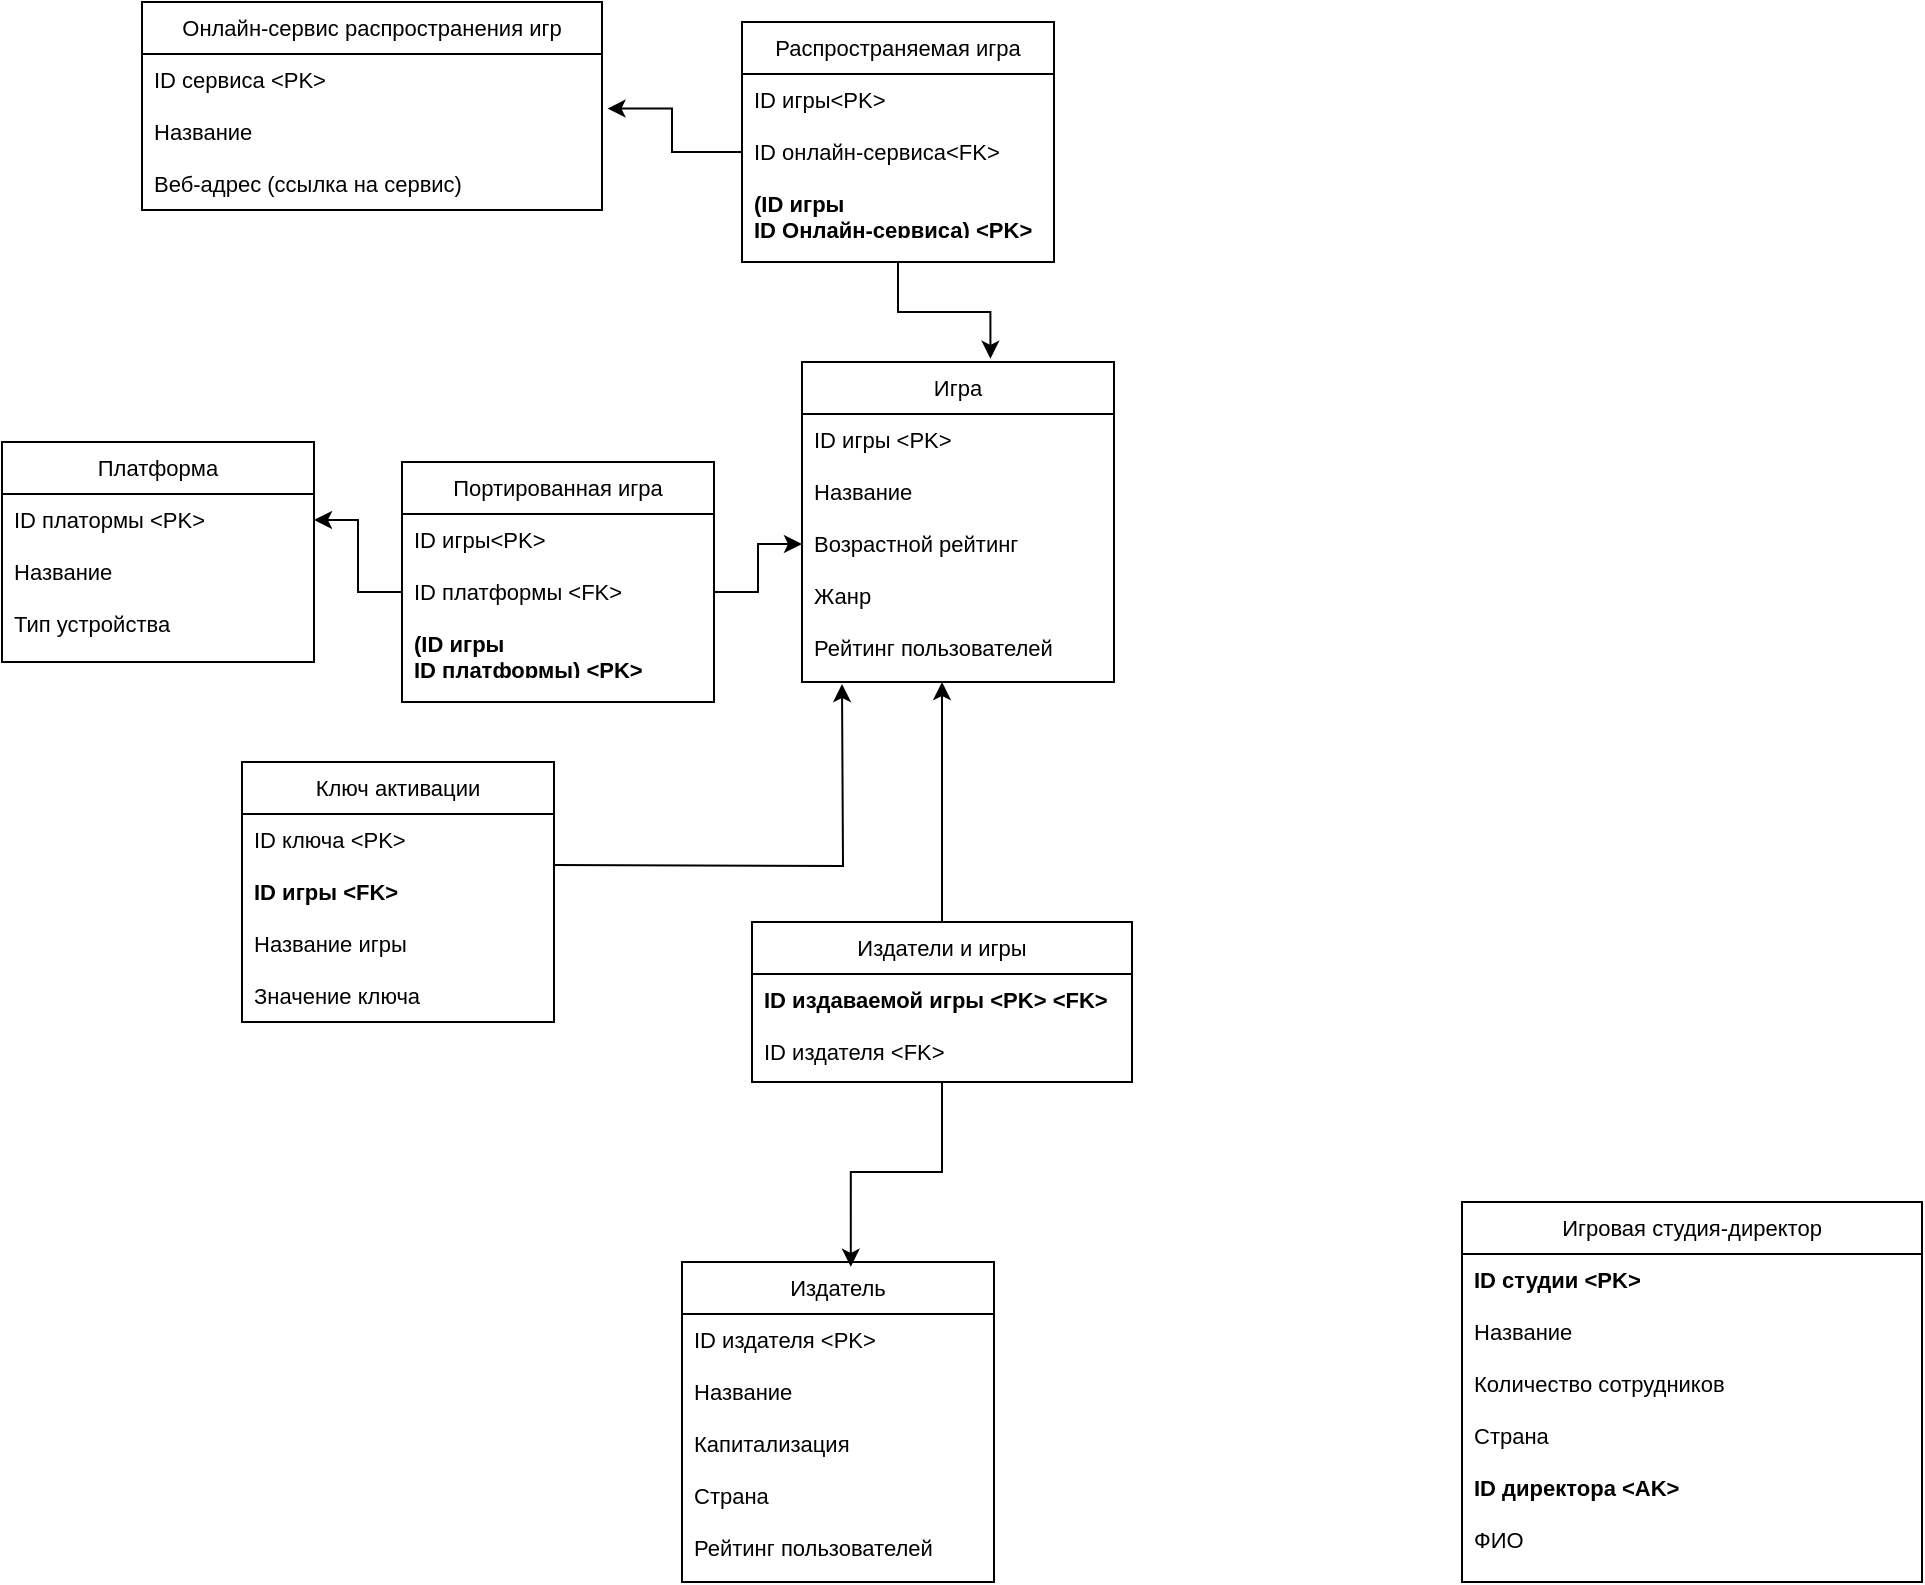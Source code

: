 <mxfile version="22.1.7" type="github">
  <diagram id="C5RBs43oDa-KdzZeNtuy" name="Page-1">
    <mxGraphModel dx="784" dy="993" grid="1" gridSize="10" guides="1" tooltips="1" connect="1" arrows="1" fold="1" page="1" pageScale="1" pageWidth="1169" pageHeight="1654" math="0" shadow="0">
      <root>
        <mxCell id="WIyWlLk6GJQsqaUBKTNV-0" />
        <mxCell id="WIyWlLk6GJQsqaUBKTNV-1" parent="WIyWlLk6GJQsqaUBKTNV-0" />
        <mxCell id="zkfFHV4jXpPFQw0GAbJ--0" value="Онлайн-сервис распространения игр" style="swimlane;fontStyle=0;align=center;verticalAlign=top;childLayout=stackLayout;horizontal=1;startSize=26;horizontalStack=0;resizeParent=1;resizeLast=0;collapsible=1;marginBottom=0;rounded=0;shadow=0;strokeWidth=1;fontSize=11;" parent="WIyWlLk6GJQsqaUBKTNV-1" vertex="1">
          <mxGeometry x="90" y="30" width="230" height="104" as="geometry">
            <mxRectangle x="230" y="140" width="160" height="26" as="alternateBounds" />
          </mxGeometry>
        </mxCell>
        <mxCell id="zkfFHV4jXpPFQw0GAbJ--2" value="ID сервиса &lt;PK&gt;" style="text;align=left;verticalAlign=top;spacingLeft=4;spacingRight=4;overflow=hidden;rotatable=0;points=[[0,0.5],[1,0.5]];portConstraint=eastwest;rounded=0;shadow=0;html=0;fontSize=11;" parent="zkfFHV4jXpPFQw0GAbJ--0" vertex="1">
          <mxGeometry y="26" width="230" height="26" as="geometry" />
        </mxCell>
        <mxCell id="zkfFHV4jXpPFQw0GAbJ--3" value="Название" style="text;align=left;verticalAlign=top;spacingLeft=4;spacingRight=4;overflow=hidden;rotatable=0;points=[[0,0.5],[1,0.5]];portConstraint=eastwest;rounded=0;shadow=0;html=0;fontSize=11;" parent="zkfFHV4jXpPFQw0GAbJ--0" vertex="1">
          <mxGeometry y="52" width="230" height="26" as="geometry" />
        </mxCell>
        <mxCell id="zkfFHV4jXpPFQw0GAbJ--5" value="Веб-адрес (ссылка на сервис)" style="text;align=left;verticalAlign=top;spacingLeft=4;spacingRight=4;overflow=hidden;rotatable=0;points=[[0,0.5],[1,0.5]];portConstraint=eastwest;fontSize=11;" parent="zkfFHV4jXpPFQw0GAbJ--0" vertex="1">
          <mxGeometry y="78" width="230" height="26" as="geometry" />
        </mxCell>
        <mxCell id="G1TzxYJmEAVzhf6MNtJ4-3" value="Игра" style="swimlane;fontStyle=0;align=center;verticalAlign=top;childLayout=stackLayout;horizontal=1;startSize=26;horizontalStack=0;resizeParent=1;resizeLast=0;collapsible=1;marginBottom=0;rounded=0;shadow=0;strokeWidth=1;fontSize=11;" vertex="1" parent="WIyWlLk6GJQsqaUBKTNV-1">
          <mxGeometry x="420" y="210" width="156" height="160" as="geometry">
            <mxRectangle x="230" y="140" width="160" height="26" as="alternateBounds" />
          </mxGeometry>
        </mxCell>
        <mxCell id="G1TzxYJmEAVzhf6MNtJ4-4" value="ID игры &lt;PK&gt;" style="text;align=left;verticalAlign=top;spacingLeft=4;spacingRight=4;overflow=hidden;rotatable=0;points=[[0,0.5],[1,0.5]];portConstraint=eastwest;rounded=0;shadow=0;html=0;fontSize=11;fontStyle=0" vertex="1" parent="G1TzxYJmEAVzhf6MNtJ4-3">
          <mxGeometry y="26" width="156" height="26" as="geometry" />
        </mxCell>
        <mxCell id="G1TzxYJmEAVzhf6MNtJ4-5" value="Название" style="text;align=left;verticalAlign=top;spacingLeft=4;spacingRight=4;overflow=hidden;rotatable=0;points=[[0,0.5],[1,0.5]];portConstraint=eastwest;rounded=0;shadow=0;html=0;fontSize=11;" vertex="1" parent="G1TzxYJmEAVzhf6MNtJ4-3">
          <mxGeometry y="52" width="156" height="26" as="geometry" />
        </mxCell>
        <mxCell id="G1TzxYJmEAVzhf6MNtJ4-6" value="Возрастной рейтинг&#xa;" style="text;align=left;verticalAlign=top;spacingLeft=4;spacingRight=4;overflow=hidden;rotatable=0;points=[[0,0.5],[1,0.5]];portConstraint=eastwest;fontSize=11;" vertex="1" parent="G1TzxYJmEAVzhf6MNtJ4-3">
          <mxGeometry y="78" width="156" height="26" as="geometry" />
        </mxCell>
        <mxCell id="G1TzxYJmEAVzhf6MNtJ4-7" value="Жанр&#xa;" style="text;align=left;verticalAlign=top;spacingLeft=4;spacingRight=4;overflow=hidden;rotatable=0;points=[[0,0.5],[1,0.5]];portConstraint=eastwest;fontSize=11;" vertex="1" parent="G1TzxYJmEAVzhf6MNtJ4-3">
          <mxGeometry y="104" width="156" height="26" as="geometry" />
        </mxCell>
        <mxCell id="G1TzxYJmEAVzhf6MNtJ4-8" value="Рейтинг пользователей&#xa;" style="text;align=left;verticalAlign=top;spacingLeft=4;spacingRight=4;overflow=hidden;rotatable=0;points=[[0,0.5],[1,0.5]];portConstraint=eastwest;fontSize=11;" vertex="1" parent="G1TzxYJmEAVzhf6MNtJ4-3">
          <mxGeometry y="130" width="156" height="26" as="geometry" />
        </mxCell>
        <mxCell id="G1TzxYJmEAVzhf6MNtJ4-10" value="Распространяемая игра" style="swimlane;fontStyle=0;align=center;verticalAlign=top;childLayout=stackLayout;horizontal=1;startSize=26;horizontalStack=0;resizeParent=1;resizeLast=0;collapsible=1;marginBottom=0;rounded=0;shadow=0;strokeWidth=1;fontSize=11;" vertex="1" parent="WIyWlLk6GJQsqaUBKTNV-1">
          <mxGeometry x="390" y="40" width="156" height="120" as="geometry">
            <mxRectangle x="230" y="140" width="160" height="26" as="alternateBounds" />
          </mxGeometry>
        </mxCell>
        <mxCell id="G1TzxYJmEAVzhf6MNtJ4-11" value="ID игры&lt;PK&gt;" style="text;align=left;verticalAlign=top;spacingLeft=4;spacingRight=4;overflow=hidden;rotatable=0;points=[[0,0.5],[1,0.5]];portConstraint=eastwest;rounded=0;shadow=0;html=0;fontSize=11;fontStyle=0" vertex="1" parent="G1TzxYJmEAVzhf6MNtJ4-10">
          <mxGeometry y="26" width="156" height="26" as="geometry" />
        </mxCell>
        <mxCell id="G1TzxYJmEAVzhf6MNtJ4-12" value="ID онлайн-сервиса&lt;FK&gt;" style="text;align=left;verticalAlign=top;spacingLeft=4;spacingRight=4;overflow=hidden;rotatable=0;points=[[0,0.5],[1,0.5]];portConstraint=eastwest;rounded=0;shadow=0;html=0;fontSize=11;" vertex="1" parent="G1TzxYJmEAVzhf6MNtJ4-10">
          <mxGeometry y="52" width="156" height="26" as="geometry" />
        </mxCell>
        <mxCell id="G1TzxYJmEAVzhf6MNtJ4-28" value="(ID игры &#xa;ID Онлайн-сервиса) &lt;PK&gt;" style="text;align=left;verticalAlign=top;spacingLeft=4;spacingRight=4;overflow=hidden;rotatable=0;points=[[0,0.5],[1,0.5]];portConstraint=eastwest;rounded=0;shadow=0;html=0;fontSize=11;fontStyle=1" vertex="1" parent="G1TzxYJmEAVzhf6MNtJ4-10">
          <mxGeometry y="78" width="156" height="26" as="geometry" />
        </mxCell>
        <mxCell id="G1TzxYJmEAVzhf6MNtJ4-16" value="Игровая студия-директор" style="swimlane;fontStyle=0;align=center;verticalAlign=top;childLayout=stackLayout;horizontal=1;startSize=26;horizontalStack=0;resizeParent=1;resizeLast=0;collapsible=1;marginBottom=0;rounded=0;shadow=0;strokeWidth=1;fontSize=11;" vertex="1" parent="WIyWlLk6GJQsqaUBKTNV-1">
          <mxGeometry x="750" y="630" width="230" height="190" as="geometry">
            <mxRectangle x="230" y="140" width="160" height="26" as="alternateBounds" />
          </mxGeometry>
        </mxCell>
        <mxCell id="G1TzxYJmEAVzhf6MNtJ4-17" value="ID студии &lt;PK&gt;" style="text;align=left;verticalAlign=top;spacingLeft=4;spacingRight=4;overflow=hidden;rotatable=0;points=[[0,0.5],[1,0.5]];portConstraint=eastwest;rounded=0;shadow=0;html=0;fontSize=11;fontStyle=1" vertex="1" parent="G1TzxYJmEAVzhf6MNtJ4-16">
          <mxGeometry y="26" width="230" height="26" as="geometry" />
        </mxCell>
        <mxCell id="G1TzxYJmEAVzhf6MNtJ4-18" value="Название" style="text;align=left;verticalAlign=top;spacingLeft=4;spacingRight=4;overflow=hidden;rotatable=0;points=[[0,0.5],[1,0.5]];portConstraint=eastwest;rounded=0;shadow=0;html=0;fontSize=11;" vertex="1" parent="G1TzxYJmEAVzhf6MNtJ4-16">
          <mxGeometry y="52" width="230" height="26" as="geometry" />
        </mxCell>
        <mxCell id="G1TzxYJmEAVzhf6MNtJ4-19" value="Количество сотрудников&#xa;" style="text;align=left;verticalAlign=top;spacingLeft=4;spacingRight=4;overflow=hidden;rotatable=0;points=[[0,0.5],[1,0.5]];portConstraint=eastwest;fontSize=11;" vertex="1" parent="G1TzxYJmEAVzhf6MNtJ4-16">
          <mxGeometry y="78" width="230" height="26" as="geometry" />
        </mxCell>
        <mxCell id="G1TzxYJmEAVzhf6MNtJ4-20" value="Страна" style="text;align=left;verticalAlign=top;spacingLeft=4;spacingRight=4;overflow=hidden;rotatable=0;points=[[0,0.5],[1,0.5]];portConstraint=eastwest;fontSize=11;" vertex="1" parent="G1TzxYJmEAVzhf6MNtJ4-16">
          <mxGeometry y="104" width="230" height="26" as="geometry" />
        </mxCell>
        <mxCell id="G1TzxYJmEAVzhf6MNtJ4-25" value="ID директора &lt;AK&gt;" style="text;align=left;verticalAlign=top;spacingLeft=4;spacingRight=4;overflow=hidden;rotatable=0;points=[[0,0.5],[1,0.5]];portConstraint=eastwest;rounded=0;shadow=0;html=0;fontSize=11;fontStyle=1" vertex="1" parent="G1TzxYJmEAVzhf6MNtJ4-16">
          <mxGeometry y="130" width="230" height="26" as="geometry" />
        </mxCell>
        <mxCell id="G1TzxYJmEAVzhf6MNtJ4-26" value="ФИО" style="text;align=left;verticalAlign=top;spacingLeft=4;spacingRight=4;overflow=hidden;rotatable=0;points=[[0,0.5],[1,0.5]];portConstraint=eastwest;rounded=0;shadow=0;html=0;fontSize=11;" vertex="1" parent="G1TzxYJmEAVzhf6MNtJ4-16">
          <mxGeometry y="156" width="230" height="26" as="geometry" />
        </mxCell>
        <mxCell id="G1TzxYJmEAVzhf6MNtJ4-30" style="edgeStyle=orthogonalEdgeStyle;rounded=0;orthogonalLoop=1;jettySize=auto;html=1;exitX=0.5;exitY=1;exitDx=0;exitDy=0;entryX=0.604;entryY=-0.01;entryDx=0;entryDy=0;entryPerimeter=0;" edge="1" parent="WIyWlLk6GJQsqaUBKTNV-1" source="G1TzxYJmEAVzhf6MNtJ4-10" target="G1TzxYJmEAVzhf6MNtJ4-3">
          <mxGeometry relative="1" as="geometry" />
        </mxCell>
        <mxCell id="G1TzxYJmEAVzhf6MNtJ4-31" style="edgeStyle=orthogonalEdgeStyle;rounded=0;orthogonalLoop=1;jettySize=auto;html=1;entryX=1.012;entryY=0.05;entryDx=0;entryDy=0;entryPerimeter=0;" edge="1" parent="WIyWlLk6GJQsqaUBKTNV-1" source="G1TzxYJmEAVzhf6MNtJ4-12" target="zkfFHV4jXpPFQw0GAbJ--3">
          <mxGeometry relative="1" as="geometry" />
        </mxCell>
        <mxCell id="G1TzxYJmEAVzhf6MNtJ4-38" value="Портированная игра" style="swimlane;fontStyle=0;align=center;verticalAlign=top;childLayout=stackLayout;horizontal=1;startSize=26;horizontalStack=0;resizeParent=1;resizeLast=0;collapsible=1;marginBottom=0;rounded=0;shadow=0;strokeWidth=1;fontSize=11;" vertex="1" parent="WIyWlLk6GJQsqaUBKTNV-1">
          <mxGeometry x="220" y="260" width="156" height="120" as="geometry">
            <mxRectangle x="230" y="140" width="160" height="26" as="alternateBounds" />
          </mxGeometry>
        </mxCell>
        <mxCell id="G1TzxYJmEAVzhf6MNtJ4-39" value="ID игры&lt;PK&gt;" style="text;align=left;verticalAlign=top;spacingLeft=4;spacingRight=4;overflow=hidden;rotatable=0;points=[[0,0.5],[1,0.5]];portConstraint=eastwest;rounded=0;shadow=0;html=0;fontSize=11;fontStyle=0" vertex="1" parent="G1TzxYJmEAVzhf6MNtJ4-38">
          <mxGeometry y="26" width="156" height="26" as="geometry" />
        </mxCell>
        <mxCell id="G1TzxYJmEAVzhf6MNtJ4-40" value="ID платформы &lt;FK&gt;" style="text;align=left;verticalAlign=top;spacingLeft=4;spacingRight=4;overflow=hidden;rotatable=0;points=[[0,0.5],[1,0.5]];portConstraint=eastwest;rounded=0;shadow=0;html=0;fontSize=11;" vertex="1" parent="G1TzxYJmEAVzhf6MNtJ4-38">
          <mxGeometry y="52" width="156" height="26" as="geometry" />
        </mxCell>
        <mxCell id="G1TzxYJmEAVzhf6MNtJ4-41" value="(ID игры &#xa;ID платформы) &lt;PK&gt;" style="text;align=left;verticalAlign=top;spacingLeft=4;spacingRight=4;overflow=hidden;rotatable=0;points=[[0,0.5],[1,0.5]];portConstraint=eastwest;rounded=0;shadow=0;html=0;fontSize=11;fontStyle=1" vertex="1" parent="G1TzxYJmEAVzhf6MNtJ4-38">
          <mxGeometry y="78" width="156" height="26" as="geometry" />
        </mxCell>
        <mxCell id="G1TzxYJmEAVzhf6MNtJ4-42" value="Платформа" style="swimlane;fontStyle=0;align=center;verticalAlign=top;childLayout=stackLayout;horizontal=1;startSize=26;horizontalStack=0;resizeParent=1;resizeLast=0;collapsible=1;marginBottom=0;rounded=0;shadow=0;strokeWidth=1;fontSize=11;" vertex="1" parent="WIyWlLk6GJQsqaUBKTNV-1">
          <mxGeometry x="20" y="250" width="156" height="110" as="geometry">
            <mxRectangle x="230" y="140" width="160" height="26" as="alternateBounds" />
          </mxGeometry>
        </mxCell>
        <mxCell id="G1TzxYJmEAVzhf6MNtJ4-43" value="ID платормы &lt;PK&gt;" style="text;align=left;verticalAlign=top;spacingLeft=4;spacingRight=4;overflow=hidden;rotatable=0;points=[[0,0.5],[1,0.5]];portConstraint=eastwest;rounded=0;shadow=0;html=0;fontSize=11;fontStyle=0" vertex="1" parent="G1TzxYJmEAVzhf6MNtJ4-42">
          <mxGeometry y="26" width="156" height="26" as="geometry" />
        </mxCell>
        <mxCell id="G1TzxYJmEAVzhf6MNtJ4-44" value="Название" style="text;align=left;verticalAlign=top;spacingLeft=4;spacingRight=4;overflow=hidden;rotatable=0;points=[[0,0.5],[1,0.5]];portConstraint=eastwest;rounded=0;shadow=0;html=0;fontSize=11;" vertex="1" parent="G1TzxYJmEAVzhf6MNtJ4-42">
          <mxGeometry y="52" width="156" height="26" as="geometry" />
        </mxCell>
        <mxCell id="G1TzxYJmEAVzhf6MNtJ4-45" value="Тип устройства" style="text;align=left;verticalAlign=top;spacingLeft=4;spacingRight=4;overflow=hidden;rotatable=0;points=[[0,0.5],[1,0.5]];portConstraint=eastwest;fontSize=11;" vertex="1" parent="G1TzxYJmEAVzhf6MNtJ4-42">
          <mxGeometry y="78" width="156" height="26" as="geometry" />
        </mxCell>
        <mxCell id="G1TzxYJmEAVzhf6MNtJ4-48" style="edgeStyle=orthogonalEdgeStyle;rounded=0;orthogonalLoop=1;jettySize=auto;html=1;entryX=0;entryY=0.5;entryDx=0;entryDy=0;" edge="1" parent="WIyWlLk6GJQsqaUBKTNV-1" source="G1TzxYJmEAVzhf6MNtJ4-40" target="G1TzxYJmEAVzhf6MNtJ4-6">
          <mxGeometry relative="1" as="geometry" />
        </mxCell>
        <mxCell id="G1TzxYJmEAVzhf6MNtJ4-51" style="edgeStyle=orthogonalEdgeStyle;rounded=0;orthogonalLoop=1;jettySize=auto;html=1;entryX=1;entryY=0.5;entryDx=0;entryDy=0;" edge="1" parent="WIyWlLk6GJQsqaUBKTNV-1" source="G1TzxYJmEAVzhf6MNtJ4-40" target="G1TzxYJmEAVzhf6MNtJ4-43">
          <mxGeometry relative="1" as="geometry" />
        </mxCell>
        <mxCell id="G1TzxYJmEAVzhf6MNtJ4-52" value="Ключ активации" style="swimlane;fontStyle=0;align=center;verticalAlign=top;childLayout=stackLayout;horizontal=1;startSize=26;horizontalStack=0;resizeParent=1;resizeLast=0;collapsible=1;marginBottom=0;rounded=0;shadow=0;strokeWidth=1;fontSize=11;" vertex="1" parent="WIyWlLk6GJQsqaUBKTNV-1">
          <mxGeometry x="140" y="410" width="156" height="130" as="geometry">
            <mxRectangle x="230" y="140" width="160" height="26" as="alternateBounds" />
          </mxGeometry>
        </mxCell>
        <mxCell id="G1TzxYJmEAVzhf6MNtJ4-53" value="ID ключа &lt;PK&gt;" style="text;align=left;verticalAlign=top;spacingLeft=4;spacingRight=4;overflow=hidden;rotatable=0;points=[[0,0.5],[1,0.5]];portConstraint=eastwest;rounded=0;shadow=0;html=0;fontSize=11;fontStyle=0" vertex="1" parent="G1TzxYJmEAVzhf6MNtJ4-52">
          <mxGeometry y="26" width="156" height="26" as="geometry" />
        </mxCell>
        <mxCell id="G1TzxYJmEAVzhf6MNtJ4-54" value="ID игры &lt;FK&gt;" style="text;align=left;verticalAlign=top;spacingLeft=4;spacingRight=4;overflow=hidden;rotatable=0;points=[[0,0.5],[1,0.5]];portConstraint=eastwest;rounded=0;shadow=0;html=0;fontSize=11;fontStyle=1" vertex="1" parent="G1TzxYJmEAVzhf6MNtJ4-52">
          <mxGeometry y="52" width="156" height="26" as="geometry" />
        </mxCell>
        <mxCell id="G1TzxYJmEAVzhf6MNtJ4-55" value="Название игры" style="text;align=left;verticalAlign=top;spacingLeft=4;spacingRight=4;overflow=hidden;rotatable=0;points=[[0,0.5],[1,0.5]];portConstraint=eastwest;fontSize=11;" vertex="1" parent="G1TzxYJmEAVzhf6MNtJ4-52">
          <mxGeometry y="78" width="156" height="26" as="geometry" />
        </mxCell>
        <mxCell id="G1TzxYJmEAVzhf6MNtJ4-56" value="Значение ключа" style="text;align=left;verticalAlign=top;spacingLeft=4;spacingRight=4;overflow=hidden;rotatable=0;points=[[0,0.5],[1,0.5]];portConstraint=eastwest;fontSize=11;" vertex="1" parent="G1TzxYJmEAVzhf6MNtJ4-52">
          <mxGeometry y="104" width="156" height="26" as="geometry" />
        </mxCell>
        <mxCell id="G1TzxYJmEAVzhf6MNtJ4-59" style="edgeStyle=orthogonalEdgeStyle;rounded=0;orthogonalLoop=1;jettySize=auto;html=1;" edge="1" parent="WIyWlLk6GJQsqaUBKTNV-1">
          <mxGeometry relative="1" as="geometry">
            <mxPoint x="440" y="371" as="targetPoint" />
            <mxPoint x="296" y="461.47" as="sourcePoint" />
          </mxGeometry>
        </mxCell>
        <mxCell id="G1TzxYJmEAVzhf6MNtJ4-60" value="Издатель" style="swimlane;fontStyle=0;align=center;verticalAlign=top;childLayout=stackLayout;horizontal=1;startSize=26;horizontalStack=0;resizeParent=1;resizeLast=0;collapsible=1;marginBottom=0;rounded=0;shadow=0;strokeWidth=1;fontSize=11;" vertex="1" parent="WIyWlLk6GJQsqaUBKTNV-1">
          <mxGeometry x="360" y="660" width="156" height="160" as="geometry">
            <mxRectangle x="230" y="140" width="160" height="26" as="alternateBounds" />
          </mxGeometry>
        </mxCell>
        <mxCell id="G1TzxYJmEAVzhf6MNtJ4-61" value="ID издателя &lt;PK&gt;" style="text;align=left;verticalAlign=top;spacingLeft=4;spacingRight=4;overflow=hidden;rotatable=0;points=[[0,0.5],[1,0.5]];portConstraint=eastwest;rounded=0;shadow=0;html=0;fontSize=11;fontStyle=0" vertex="1" parent="G1TzxYJmEAVzhf6MNtJ4-60">
          <mxGeometry y="26" width="156" height="26" as="geometry" />
        </mxCell>
        <mxCell id="G1TzxYJmEAVzhf6MNtJ4-62" value="Название" style="text;align=left;verticalAlign=top;spacingLeft=4;spacingRight=4;overflow=hidden;rotatable=0;points=[[0,0.5],[1,0.5]];portConstraint=eastwest;rounded=0;shadow=0;html=0;fontSize=11;" vertex="1" parent="G1TzxYJmEAVzhf6MNtJ4-60">
          <mxGeometry y="52" width="156" height="26" as="geometry" />
        </mxCell>
        <mxCell id="G1TzxYJmEAVzhf6MNtJ4-63" value="Капитализация" style="text;align=left;verticalAlign=top;spacingLeft=4;spacingRight=4;overflow=hidden;rotatable=0;points=[[0,0.5],[1,0.5]];portConstraint=eastwest;fontSize=11;" vertex="1" parent="G1TzxYJmEAVzhf6MNtJ4-60">
          <mxGeometry y="78" width="156" height="26" as="geometry" />
        </mxCell>
        <mxCell id="G1TzxYJmEAVzhf6MNtJ4-64" value="Страна" style="text;align=left;verticalAlign=top;spacingLeft=4;spacingRight=4;overflow=hidden;rotatable=0;points=[[0,0.5],[1,0.5]];portConstraint=eastwest;fontSize=11;" vertex="1" parent="G1TzxYJmEAVzhf6MNtJ4-60">
          <mxGeometry y="104" width="156" height="26" as="geometry" />
        </mxCell>
        <mxCell id="G1TzxYJmEAVzhf6MNtJ4-65" value="Рейтинг пользователей&#xa;" style="text;align=left;verticalAlign=top;spacingLeft=4;spacingRight=4;overflow=hidden;rotatable=0;points=[[0,0.5],[1,0.5]];portConstraint=eastwest;fontSize=11;" vertex="1" parent="G1TzxYJmEAVzhf6MNtJ4-60">
          <mxGeometry y="130" width="156" height="26" as="geometry" />
        </mxCell>
        <mxCell id="G1TzxYJmEAVzhf6MNtJ4-72" style="edgeStyle=orthogonalEdgeStyle;rounded=0;orthogonalLoop=1;jettySize=auto;html=1;" edge="1" parent="WIyWlLk6GJQsqaUBKTNV-1" source="G1TzxYJmEAVzhf6MNtJ4-66">
          <mxGeometry relative="1" as="geometry">
            <mxPoint x="490" y="370" as="targetPoint" />
          </mxGeometry>
        </mxCell>
        <mxCell id="G1TzxYJmEAVzhf6MNtJ4-66" value="Издатели и игры" style="swimlane;fontStyle=0;align=center;verticalAlign=top;childLayout=stackLayout;horizontal=1;startSize=26;horizontalStack=0;resizeParent=1;resizeLast=0;collapsible=1;marginBottom=0;rounded=0;shadow=0;strokeWidth=1;fontSize=11;" vertex="1" parent="WIyWlLk6GJQsqaUBKTNV-1">
          <mxGeometry x="395" y="490" width="190" height="80" as="geometry">
            <mxRectangle x="230" y="140" width="160" height="26" as="alternateBounds" />
          </mxGeometry>
        </mxCell>
        <mxCell id="G1TzxYJmEAVzhf6MNtJ4-67" value="ID издаваемой игры &lt;PK&gt; &lt;FK&gt;" style="text;align=left;verticalAlign=top;spacingLeft=4;spacingRight=4;overflow=hidden;rotatable=0;points=[[0,0.5],[1,0.5]];portConstraint=eastwest;rounded=0;shadow=0;html=0;fontSize=11;fontStyle=1" vertex="1" parent="G1TzxYJmEAVzhf6MNtJ4-66">
          <mxGeometry y="26" width="190" height="26" as="geometry" />
        </mxCell>
        <mxCell id="G1TzxYJmEAVzhf6MNtJ4-68" value="ID издателя &lt;FK&gt;" style="text;align=left;verticalAlign=top;spacingLeft=4;spacingRight=4;overflow=hidden;rotatable=0;points=[[0,0.5],[1,0.5]];portConstraint=eastwest;rounded=0;shadow=0;html=0;fontSize=11;" vertex="1" parent="G1TzxYJmEAVzhf6MNtJ4-66">
          <mxGeometry y="52" width="190" height="26" as="geometry" />
        </mxCell>
        <mxCell id="G1TzxYJmEAVzhf6MNtJ4-74" style="edgeStyle=orthogonalEdgeStyle;rounded=0;orthogonalLoop=1;jettySize=auto;html=1;exitX=0.5;exitY=1;exitDx=0;exitDy=0;entryX=0.541;entryY=0.015;entryDx=0;entryDy=0;entryPerimeter=0;" edge="1" parent="WIyWlLk6GJQsqaUBKTNV-1" source="G1TzxYJmEAVzhf6MNtJ4-66" target="G1TzxYJmEAVzhf6MNtJ4-60">
          <mxGeometry relative="1" as="geometry" />
        </mxCell>
      </root>
    </mxGraphModel>
  </diagram>
</mxfile>
